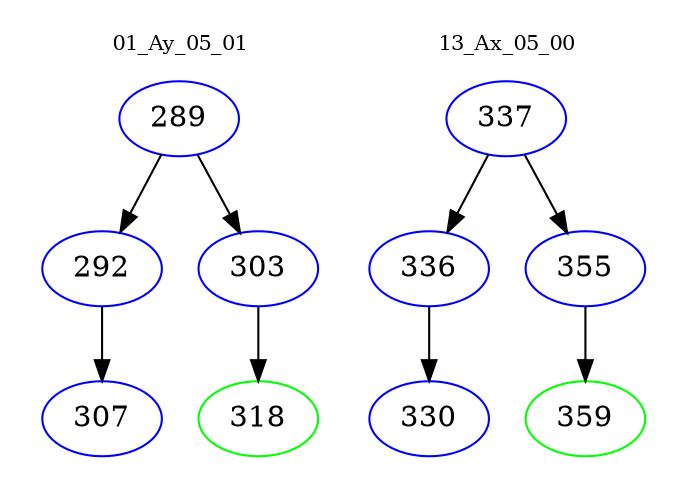 digraph{
subgraph cluster_0 {
color = white
label = "01_Ay_05_01";
fontsize=10;
T0_289 [label="289", color="blue"]
T0_289 -> T0_292 [color="black"]
T0_292 [label="292", color="blue"]
T0_292 -> T0_307 [color="black"]
T0_307 [label="307", color="blue"]
T0_289 -> T0_303 [color="black"]
T0_303 [label="303", color="blue"]
T0_303 -> T0_318 [color="black"]
T0_318 [label="318", color="green"]
}
subgraph cluster_1 {
color = white
label = "13_Ax_05_00";
fontsize=10;
T1_337 [label="337", color="blue"]
T1_337 -> T1_336 [color="black"]
T1_336 [label="336", color="blue"]
T1_336 -> T1_330 [color="black"]
T1_330 [label="330", color="blue"]
T1_337 -> T1_355 [color="black"]
T1_355 [label="355", color="blue"]
T1_355 -> T1_359 [color="black"]
T1_359 [label="359", color="green"]
}
}
